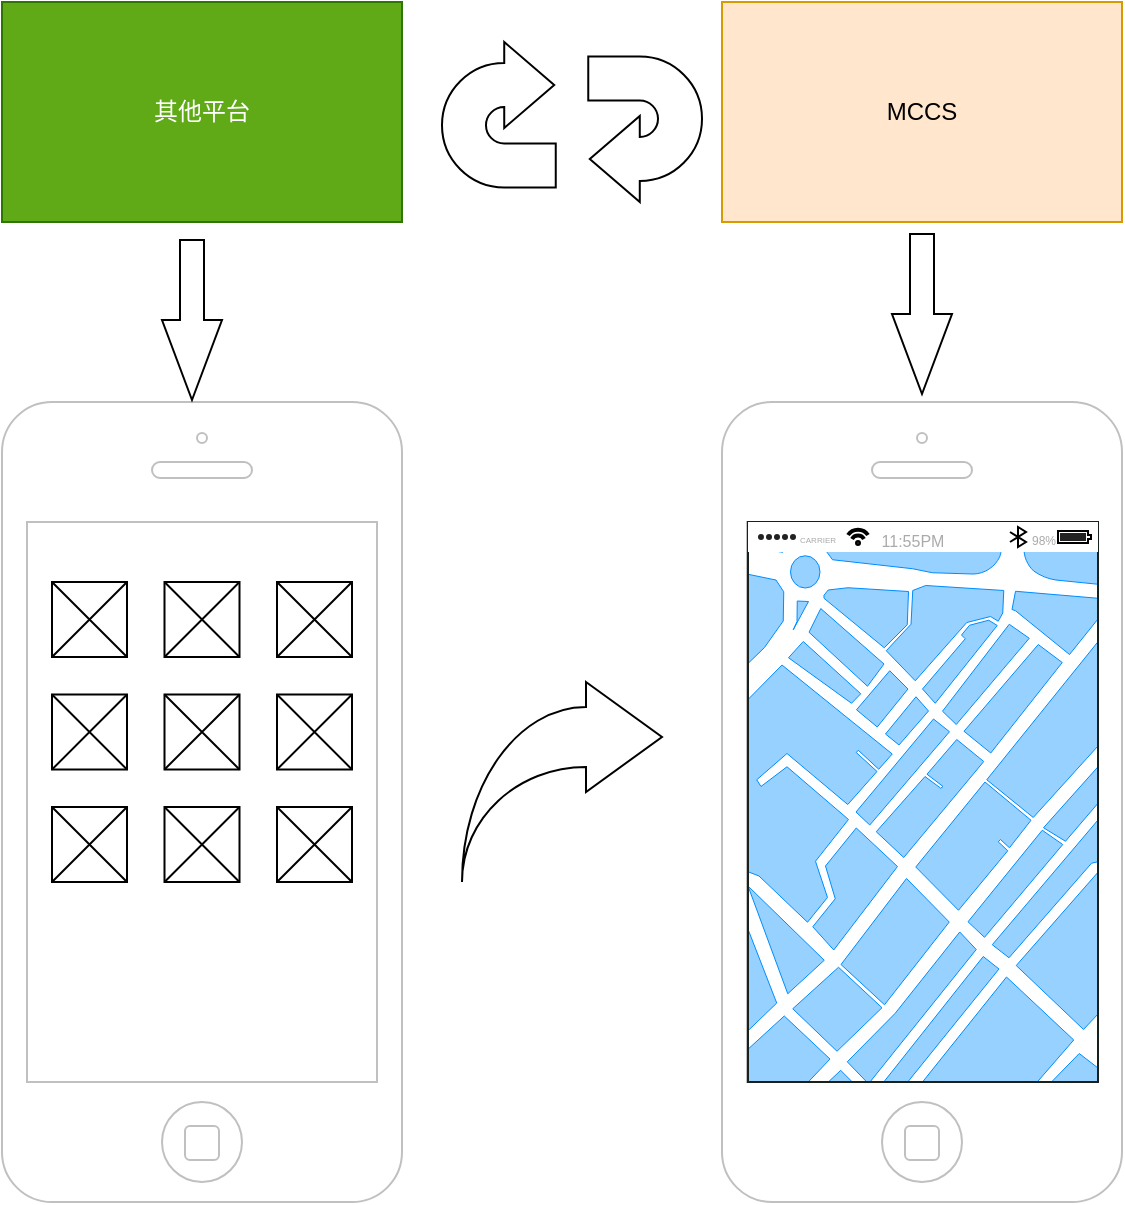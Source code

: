 <mxfile version="14.6.6" type="github"><diagram id="nWX0eajQFs54x2j12n2J" name="第 1 页"><mxGraphModel dx="1426" dy="711" grid="1" gridSize="10" guides="1" tooltips="1" connect="1" arrows="1" fold="1" page="1" pageScale="1" pageWidth="800" pageHeight="400" math="0" shadow="0"><root><mxCell id="0"/><mxCell id="1" parent="0"/><mxCell id="Q3bc8F0HaG0GF0_WxjeC-1" value="MCCS" style="rounded=0;whiteSpace=wrap;html=1;fillColor=#ffe6cc;strokeColor=#d79b00;" parent="1" vertex="1"><mxGeometry x="490" y="110" width="200" height="110" as="geometry"/></mxCell><mxCell id="Q3bc8F0HaG0GF0_WxjeC-2" value="其他平台" style="rounded=0;whiteSpace=wrap;html=1;fillColor=#60a917;strokeColor=#2D7600;fontColor=#ffffff;" parent="1" vertex="1"><mxGeometry x="130" y="110" width="200" height="110" as="geometry"/></mxCell><mxCell id="dejuXrAs5js8NBhIehqD-9" value="" style="group" vertex="1" connectable="0" parent="1"><mxGeometry x="490" y="310" width="200" height="400" as="geometry"/></mxCell><mxCell id="dejuXrAs5js8NBhIehqD-3" value="" style="html=1;verticalLabelPosition=bottom;labelBackgroundColor=#ffffff;verticalAlign=top;shadow=0;dashed=0;strokeWidth=1;shape=mxgraph.ios7.misc.iphone;strokeColor=#c0c0c0;" vertex="1" parent="dejuXrAs5js8NBhIehqD-9"><mxGeometry width="200" height="400" as="geometry"/></mxCell><mxCell id="dejuXrAs5js8NBhIehqD-4" value="" style="verticalLabelPosition=bottom;verticalAlign=top;html=1;shadow=0;dashed=0;strokeWidth=1;shape=mxgraph.ios.iBgMap;strokeColor=#18211b;strokeColor2=#008cff;fillColor2=#96D1FF;" vertex="1" parent="dejuXrAs5js8NBhIehqD-9"><mxGeometry x="13" y="60" width="175" height="280" as="geometry"/></mxCell><mxCell id="dejuXrAs5js8NBhIehqD-5" value="" style="html=1;strokeWidth=1;shadow=0;dashed=0;shape=mxgraph.ios7ui.appBar;fillColor=#ffffff;gradientColor=none;" vertex="1" parent="dejuXrAs5js8NBhIehqD-9"><mxGeometry x="13" y="60" width="175" height="15" as="geometry"/></mxCell><mxCell id="dejuXrAs5js8NBhIehqD-6" value="CARRIER" style="shape=rect;align=left;fontSize=8;spacingLeft=24;fontSize=4;fontColor=#aaaaaa;strokeColor=none;fillColor=none;spacingTop=4;" vertex="1" parent="dejuXrAs5js8NBhIehqD-5"><mxGeometry y="0.5" width="50" height="13" relative="1" as="geometry"><mxPoint y="-6.5" as="offset"/></mxGeometry></mxCell><mxCell id="dejuXrAs5js8NBhIehqD-7" value="11:55PM" style="shape=rect;fontSize=8;fontColor=#aaaaaa;strokeColor=none;fillColor=none;spacingTop=4;" vertex="1" parent="dejuXrAs5js8NBhIehqD-5"><mxGeometry x="0.5" y="0.5" width="50" height="13" relative="1" as="geometry"><mxPoint x="-30" y="-6.5" as="offset"/></mxGeometry></mxCell><mxCell id="dejuXrAs5js8NBhIehqD-8" value="98%" style="shape=rect;align=right;fontSize=8;spacingRight=19;fontSize=6;fontColor=#aaaaaa;strokeColor=none;fillColor=none;spacingTop=4;" vertex="1" parent="dejuXrAs5js8NBhIehqD-5"><mxGeometry x="1" y="0.5" width="45" height="13" relative="1" as="geometry"><mxPoint x="-45" y="-6.5" as="offset"/></mxGeometry></mxCell><mxCell id="dejuXrAs5js8NBhIehqD-10" value="" style="group" vertex="1" connectable="0" parent="1"><mxGeometry x="130" y="310" width="200" height="400" as="geometry"/></mxCell><mxCell id="dejuXrAs5js8NBhIehqD-1" value="" style="html=1;verticalLabelPosition=bottom;labelBackgroundColor=#ffffff;verticalAlign=top;shadow=0;dashed=0;strokeWidth=1;shape=mxgraph.ios7.misc.iphone;strokeColor=#c0c0c0;" vertex="1" parent="dejuXrAs5js8NBhIehqD-10"><mxGeometry width="200" height="400" as="geometry"/></mxCell><mxCell id="dejuXrAs5js8NBhIehqD-2" value="" style="verticalLabelPosition=bottom;verticalAlign=top;html=1;shadow=0;dashed=0;strokeWidth=1;shape=mxgraph.ios.iIconGrid;gridSize=3,3;" vertex="1" parent="dejuXrAs5js8NBhIehqD-10"><mxGeometry x="25" y="90" width="150" height="150" as="geometry"/></mxCell><mxCell id="dejuXrAs5js8NBhIehqD-13" value="" style="group" vertex="1" connectable="0" parent="1"><mxGeometry x="350" y="130" width="130" height="80" as="geometry"/></mxCell><mxCell id="dejuXrAs5js8NBhIehqD-11" value="" style="html=1;shadow=0;dashed=0;align=center;verticalAlign=middle;shape=mxgraph.arrows2.uTurnArrow;dy=11;arrowHead=43;dx2=25;" vertex="1" parent="dejuXrAs5js8NBhIehqD-13"><mxGeometry width="56.875" height="72.727" as="geometry"/></mxCell><mxCell id="dejuXrAs5js8NBhIehqD-12" value="" style="html=1;shadow=0;dashed=0;align=center;verticalAlign=middle;shape=mxgraph.arrows2.uTurnArrow;dy=11;arrowHead=43;dx2=25;direction=west;" vertex="1" parent="dejuXrAs5js8NBhIehqD-13"><mxGeometry x="73.125" y="7.273" width="56.875" height="72.727" as="geometry"/></mxCell><mxCell id="dejuXrAs5js8NBhIehqD-17" value="" style="html=1;shadow=0;dashed=0;align=center;verticalAlign=middle;shape=mxgraph.arrows2.arrow;dy=0.6;dx=40;notch=0;direction=south;" vertex="1" parent="1"><mxGeometry x="575" y="226" width="30" height="80" as="geometry"/></mxCell><mxCell id="dejuXrAs5js8NBhIehqD-18" value="" style="html=1;shadow=0;dashed=0;align=center;verticalAlign=middle;shape=mxgraph.arrows2.arrow;dy=0.6;dx=40;notch=0;direction=south;" vertex="1" parent="1"><mxGeometry x="210" y="229" width="30" height="80" as="geometry"/></mxCell><mxCell id="dejuXrAs5js8NBhIehqD-19" value="" style="html=1;shadow=0;dashed=0;align=center;verticalAlign=middle;shape=mxgraph.arrows2.jumpInArrow;dy=15;dx=38;arrowHead=55;fillColor=none;" vertex="1" parent="1"><mxGeometry x="360" y="450" width="100" height="100" as="geometry"/></mxCell></root></mxGraphModel></diagram></mxfile>